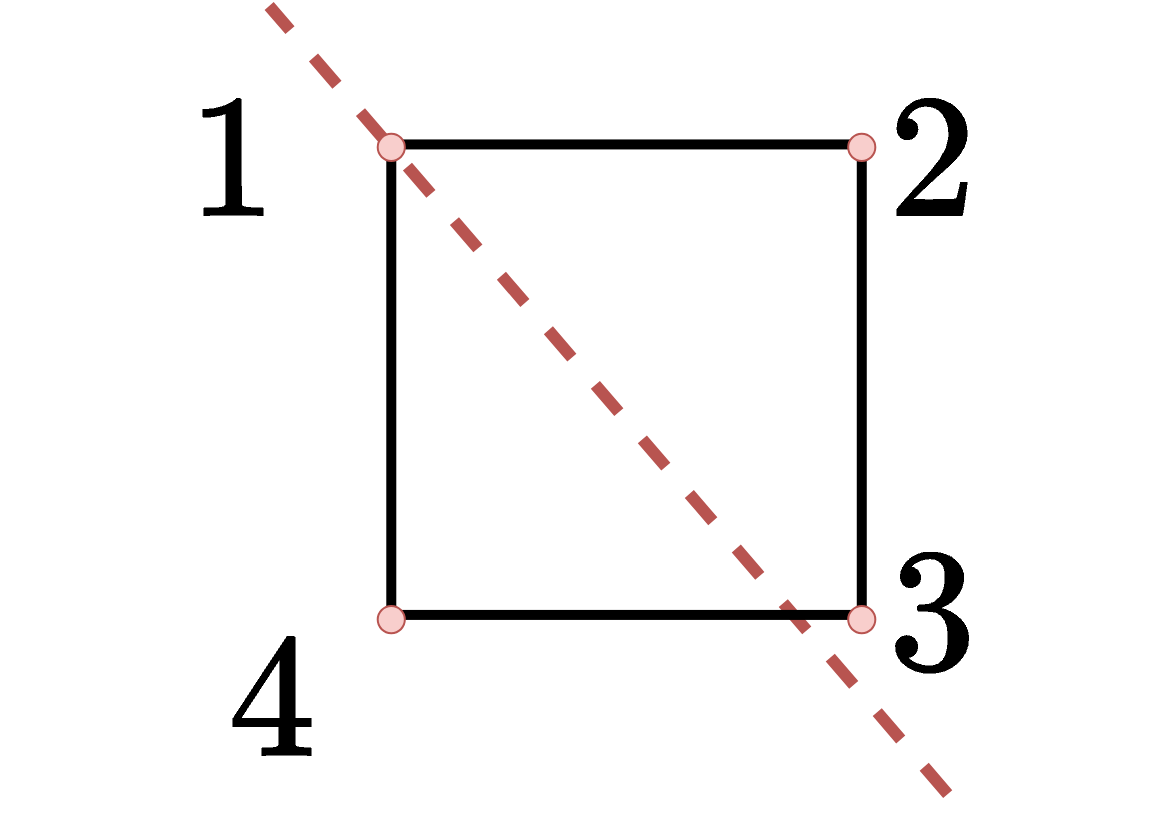 <mxfile version="21.1.2" type="device">
  <diagram name="Page-1" id="MK1tfkBmUNGnU_KsS6hj">
    <mxGraphModel dx="2450" dy="1009" grid="1" gridSize="10" guides="1" tooltips="1" connect="1" arrows="1" fold="1" page="1" pageScale="1" pageWidth="850" pageHeight="1100" math="1" shadow="0">
      <root>
        <mxCell id="0" />
        <mxCell id="1" parent="0" />
        <mxCell id="gtSpr-Kxd6drDGbqb-Za-11" value="" style="group" vertex="1" connectable="0" parent="1">
          <mxGeometry x="190" y="70" width="380" height="410" as="geometry" />
        </mxCell>
        <mxCell id="gtSpr-Kxd6drDGbqb-Za-10" value="" style="endArrow=none;dashed=1;html=1;rounded=0;strokeWidth=6;fillColor=#f8cecc;strokeColor=#b85450;" edge="1" parent="gtSpr-Kxd6drDGbqb-Za-11">
          <mxGeometry width="50" height="50" relative="1" as="geometry">
            <mxPoint x="352.857" y="394.026" as="sourcePoint" />
            <mxPoint x="13.571" as="targetPoint" />
          </mxGeometry>
        </mxCell>
        <mxCell id="gtSpr-Kxd6drDGbqb-Za-1" value="" style="whiteSpace=wrap;html=1;aspect=fixed;fillColor=none;strokeWidth=5;" vertex="1" parent="gtSpr-Kxd6drDGbqb-Za-11">
          <mxGeometry x="74.643" y="69.221" width="235.238" height="235.238" as="geometry" />
        </mxCell>
        <mxCell id="gtSpr-Kxd6drDGbqb-Za-2" value="$$1$$" style="text;html=1;align=center;verticalAlign=middle;resizable=0;points=[];autosize=1;strokeColor=none;fillColor=none;fontSize=74;" vertex="1" parent="gtSpr-Kxd6drDGbqb-Za-11">
          <mxGeometry x="-120.003" y="30" width="230" height="100" as="geometry" />
        </mxCell>
        <mxCell id="gtSpr-Kxd6drDGbqb-Za-3" value="$$2$$" style="text;html=1;align=center;verticalAlign=middle;resizable=0;points=[];autosize=1;strokeColor=none;fillColor=none;fontSize=74;" vertex="1" parent="gtSpr-Kxd6drDGbqb-Za-11">
          <mxGeometry x="230.002" y="30.005" width="230" height="100" as="geometry" />
        </mxCell>
        <mxCell id="gtSpr-Kxd6drDGbqb-Za-4" value="$$3$$" style="text;html=1;align=center;verticalAlign=middle;resizable=0;points=[];autosize=1;strokeColor=none;fillColor=none;fontSize=74;" vertex="1" parent="gtSpr-Kxd6drDGbqb-Za-11">
          <mxGeometry x="230.003" y="256.793" width="230" height="100" as="geometry" />
        </mxCell>
        <mxCell id="gtSpr-Kxd6drDGbqb-Za-5" value="$$4$$" style="text;html=1;align=center;verticalAlign=middle;resizable=0;points=[];autosize=1;strokeColor=none;fillColor=none;fontSize=74;" vertex="1" parent="gtSpr-Kxd6drDGbqb-Za-11">
          <mxGeometry x="-100" y="300.004" width="230" height="100" as="geometry" />
        </mxCell>
        <mxCell id="gtSpr-Kxd6drDGbqb-Za-6" value="" style="ellipse;whiteSpace=wrap;html=1;aspect=fixed;fillColor=#f8cecc;strokeColor=#b85450;" vertex="1" parent="gtSpr-Kxd6drDGbqb-Za-11">
          <mxGeometry x="67.857" y="63.896" width="13.571" height="13.571" as="geometry" />
        </mxCell>
        <mxCell id="gtSpr-Kxd6drDGbqb-Za-7" value="" style="ellipse;whiteSpace=wrap;html=1;aspect=fixed;fillColor=#f8cecc;strokeColor=#b85450;" vertex="1" parent="gtSpr-Kxd6drDGbqb-Za-11">
          <mxGeometry x="303.095" y="63.896" width="13.571" height="13.571" as="geometry" />
        </mxCell>
        <mxCell id="gtSpr-Kxd6drDGbqb-Za-8" value="" style="ellipse;whiteSpace=wrap;html=1;aspect=fixed;fillColor=#f8cecc;strokeColor=#b85450;" vertex="1" parent="gtSpr-Kxd6drDGbqb-Za-11">
          <mxGeometry x="67.857" y="300.005" width="13.571" height="13.571" as="geometry" />
        </mxCell>
        <mxCell id="gtSpr-Kxd6drDGbqb-Za-9" value="" style="ellipse;whiteSpace=wrap;html=1;aspect=fixed;fillColor=#f8cecc;strokeColor=#b85450;" vertex="1" parent="gtSpr-Kxd6drDGbqb-Za-11">
          <mxGeometry x="303.095" y="300.005" width="13.571" height="13.571" as="geometry" />
        </mxCell>
      </root>
    </mxGraphModel>
  </diagram>
</mxfile>
